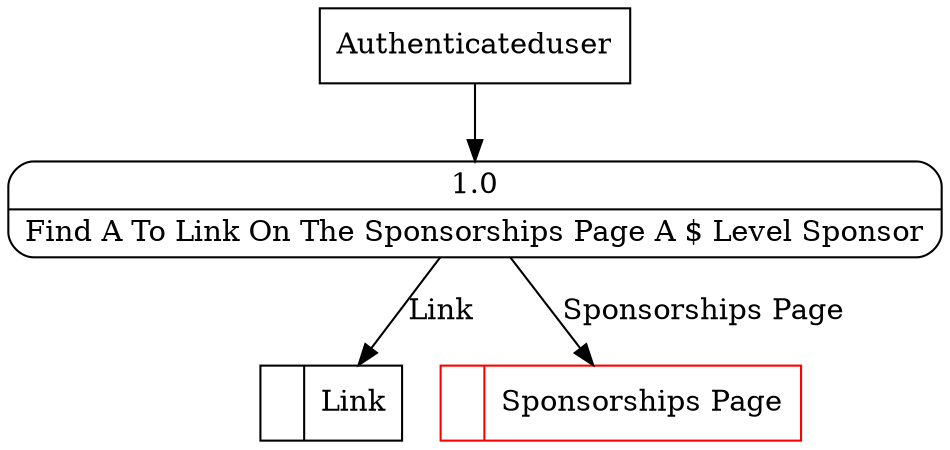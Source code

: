 digraph dfd2{ 
node[shape=record]
200 [label="<f0>  |<f1> Link " ];
201 [label="<f0>  |<f1> Sponsorships Page " color=red];
202 [label="Authenticateduser" shape=box];
203 [label="{<f0> 1.0|<f1> Find A To Link On The Sponsorships Page A $ Level Sponsor }" shape=Mrecord];
202 -> 203
203 -> 200 [label="Link"]
203 -> 201 [label="Sponsorships Page"]
}
